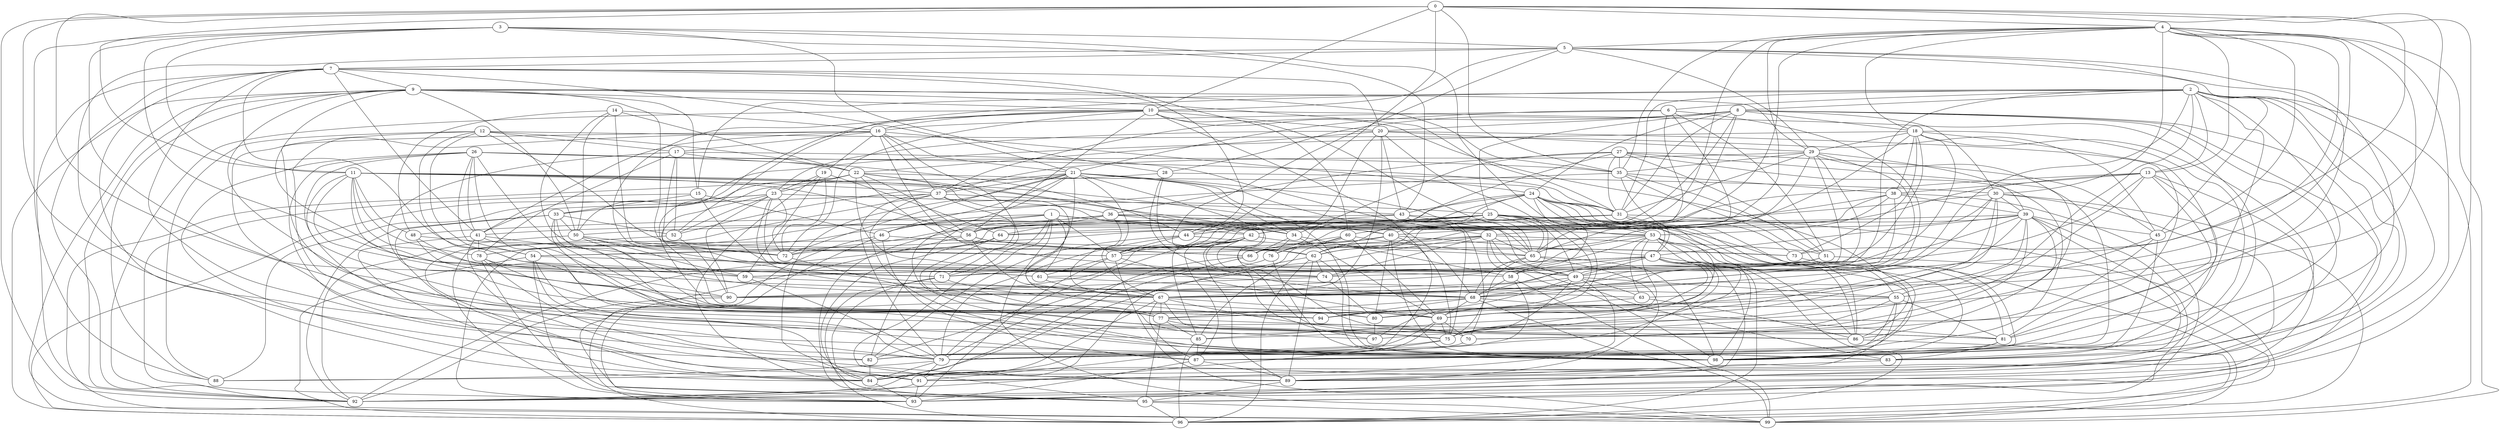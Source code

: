graph G {
"0";
"1";
"2";
"3";
"4";
"5";
"6";
"7";
"8";
"9";
"10";
"11";
"12";
"13";
"14";
"15";
"16";
"17";
"18";
"19";
"20";
"21";
"22";
"23";
"24";
"25";
"26";
"27";
"28";
"29";
"30";
"31";
"32";
"33";
"34";
"35";
"36";
"37";
"38";
"39";
"40";
"41";
"42";
"43";
"44";
"45";
"46";
"47";
"48";
"49";
"50";
"51";
"52";
"53";
"54";
"55";
"56";
"57";
"58";
"59";
"60";
"61";
"62";
"63";
"64";
"65";
"66";
"67";
"68";
"69";
"70";
"71";
"72";
"73";
"74";
"75";
"76";
"77";
"78";
"79";
"80";
"81";
"82";
"83";
"84";
"85";
"86";
"87";
"88";
"89";
"90";
"91";
"92";
"93";
"94";
"95";
"96";
"97";
"98";
"99";
    "39" -- "70";
    "54" -- "58";
    "2" -- "84";
    "26" -- "94";
    "0" -- "98";
    "11" -- "48";
    "29" -- "70";
    "38" -- "40";
    "12" -- "59";
    "40" -- "66";
    "39" -- "45";
    "41" -- "74";
    "47" -- "93";
    "12" -- "17";
    "21" -- "81";
    "20" -- "58";
    "25" -- "49";
    "4" -- "5";
    "43" -- "98";
    "26" -- "54";
    "85" -- "87";
    "1" -- "40";
    "21" -- "37";
    "4" -- "35";
    "36" -- "67";
    "0" -- "67";
    "22" -- "42";
    "29" -- "37";
    "26" -- "89";
    "24" -- "73";
    "7" -- "44";
    "42" -- "57";
    "2" -- "99";
    "8" -- "18";
    "17" -- "57";
    "30" -- "69";
    "39" -- "42";
    "64" -- "95";
    "18" -- "62";
    "77" -- "95";
    "14" -- "50";
    "3" -- "11";
    "21" -- "68";
    "10" -- "92";
    "47" -- "49";
    "21" -- "46";
    "4" -- "42";
    "62" -- "84";
    "1" -- "82";
    "48" -- "90";
    "9" -- "50";
    "8" -- "25";
    "28" -- "68";
    "27" -- "31";
    "57" -- "99";
    "33" -- "67";
    "5" -- "10";
    "57" -- "69";
    "37" -- "77";
    "32" -- "49";
    "22" -- "36";
    "39" -- "75";
    "4" -- "63";
    "36" -- "95";
    "2" -- "91";
    "5" -- "62";
    "79" -- "91";
    "54" -- "91";
    "49" -- "75";
    "11" -- "61";
    "9" -- "29";
    "77" -- "81";
    "12" -- "62";
    "4" -- "99";
    "53" -- "69";
    "43" -- "56";
    "30" -- "89";
    "65" -- "75";
    "19" -- "84";
    "91" -- "93";
    "47" -- "86";
    "58" -- "68";
    "45" -- "83";
    "5" -- "29";
    "14" -- "72";
    "81" -- "83";
    "39" -- "94";
    "26" -- "70";
    "3" -- "88";
    "43" -- "49";
    "30" -- "64";
    "31" -- "82";
    "39" -- "47";
    "5" -- "82";
    "7" -- "92";
    "46" -- "73";
    "47" -- "69";
    "68" -- "94";
    "8" -- "89";
    "58" -- "79";
    "1" -- "46";
    "6" -- "21";
    "4" -- "45";
    "29" -- "35";
    "61" -- "67";
    "16" -- "24";
    "1" -- "95";
    "78" -- "95";
    "9" -- "15";
    "40" -- "75";
    "36" -- "49";
    "54" -- "79";
    "8" -- "20";
    "19" -- "72";
    "35" -- "98";
    "44" -- "79";
    "14" -- "48";
    "18" -- "79";
    "68" -- "69";
    "68" -- "99";
    "0" -- "92";
    "7" -- "9";
    "20" -- "23";
    "51" -- "90";
    "52" -- "84";
    "50" -- "68";
    "18" -- "29";
    "77" -- "86";
    "7" -- "82";
    "14" -- "59";
    "47" -- "75";
    "71" -- "84";
    "23" -- "69";
    "32" -- "51";
    "27" -- "45";
    "33" -- "50";
    "0" -- "73";
    "23" -- "25";
    "6" -- "51";
    "11" -- "63";
    "55" -- "87";
    "38" -- "53";
    "55" -- "77";
    "12" -- "22";
    "10" -- "98";
    "21" -- "84";
    "22" -- "66";
    "43" -- "75";
    "85" -- "96";
    "62" -- "98";
    "68" -- "81";
    "15" -- "33";
    "32" -- "74";
    "9" -- "88";
    "10" -- "86";
    "27" -- "34";
    "6" -- "16";
    "60" -- "76";
    "36" -- "64";
    "52" -- "90";
    "7" -- "21";
    "22" -- "23";
    "36" -- "46";
    "13" -- "92";
    "63" -- "86";
    "78" -- "90";
    "35" -- "51";
    "74" -- "90";
    "25" -- "98";
    "38" -- "44";
    "64" -- "92";
    "13" -- "54";
    "22" -- "99";
    "41" -- "78";
    "58" -- "99";
    "67" -- "84";
    "44" -- "82";
    "0" -- "11";
    "33" -- "83";
    "83" -- "89";
    "47" -- "71";
    "25" -- "53";
    "15" -- "46";
    "2" -- "49";
    "32" -- "65";
    "56" -- "62";
    "70" -- "82";
    "71" -- "96";
    "23" -- "49";
    "87" -- "93";
    "11" -- "87";
    "25" -- "65";
    "2" -- "69";
    "13" -- "85";
    "38" -- "39";
    "42" -- "79";
    "10" -- "20";
    "16" -- "79";
    "49" -- "55";
    "51" -- "99";
    "31" -- "99";
    "32" -- "98";
    "41" -- "89";
    "9" -- "96";
    "2" -- "8";
    "20" -- "43";
    "60" -- "66";
    "34" -- "66";
    "32" -- "62";
    "22" -- "33";
    "16" -- "17";
    "4" -- "60";
    "48" -- "94";
    "11" -- "34";
    "6" -- "62";
    "86" -- "96";
    "50" -- "92";
    "11" -- "56";
    "27" -- "98";
    "56" -- "93";
    "20" -- "67";
    "53" -- "98";
    "56" -- "67";
    "25" -- "41";
    "47" -- "58";
    "22" -- "56";
    "59" -- "79";
    "39" -- "71";
    "0" -- "75";
    "35" -- "38";
    "75" -- "79";
    "39" -- "93";
    "55" -- "81";
    "89" -- "95";
    "46" -- "96";
    "47" -- "82";
    "20" -- "57";
    "62" -- "96";
    "10" -- "74";
    "2" -- "52";
    "26" -- "41";
    "0" -- "44";
    "53" -- "63";
    "27" -- "36";
    "10" -- "84";
    "59" -- "68";
    "62" -- "74";
    "95" -- "99";
    "8" -- "37";
    "35" -- "47";
    "76" -- "98";
    "16" -- "37";
    "17" -- "32";
    "31" -- "48";
    "63" -- "80";
    "9" -- "10";
    "53" -- "74";
    "20" -- "81";
    "45" -- "55";
    "16" -- "74";
    "66" -- "92";
    "67" -- "86";
    "50" -- "59";
    "24" -- "58";
    "8" -- "93";
    "2" -- "15";
    "0" -- "35";
    "33" -- "75";
    "9" -- "71";
    "1" -- "34";
    "57" -- "61";
    "60" -- "69";
    "28" -- "62";
    "81" -- "98";
    "13" -- "83";
    "26" -- "77";
    "8" -- "24";
    "65" -- "89";
    "47" -- "96";
    "0" -- "4";
    "42" -- "87";
    "5" -- "97";
    "15" -- "49";
    "2" -- "6";
    "9" -- "72";
    "23" -- "72";
    "80" -- "97";
    "11" -- "78";
    "3" -- "61";
    "24" -- "86";
    "16" -- "19";
    "30" -- "39";
    "34" -- "58";
    "79" -- "88";
    "26" -- "84";
    "16" -- "41";
    "40" -- "54";
    "4" -- "68";
    "1" -- "78";
    "51" -- "68";
    "8" -- "31";
    "17" -- "52";
    "13" -- "38";
    "17" -- "78";
    "56" -- "95";
    "40" -- "98";
    "53" -- "96";
    "69" -- "70";
    "19" -- "59";
    "3" -- "28";
    "71" -- "80";
    "10" -- "65";
    "60" -- "91";
    "26" -- "44";
    "12" -- "79";
    "25" -- "81";
    "39" -- "65";
    "31" -- "47";
    "54" -- "93";
    "1" -- "71";
    "2" -- "79";
    "67" -- "77";
    "30" -- "67";
    "44" -- "57";
    "7" -- "71";
    "42" -- "89";
    "69" -- "79";
    "16" -- "85";
    "23" -- "96";
    "19" -- "64";
    "7" -- "93";
    "24" -- "53";
    "41" -- "83";
    "3" -- "5";
    "18" -- "87";
    "10" -- "72";
    "5" -- "7";
    "3" -- "43";
    "9" -- "92";
    "23" -- "52";
    "25" -- "90";
    "34" -- "76";
    "61" -- "68";
    "31" -- "50";
    "37" -- "43";
    "11" -- "40";
    "79" -- "84";
    "75" -- "92";
    "90" -- "92";
    "4" -- "80";
    "40" -- "80";
    "54" -- "96";
    "41" -- "84";
    "9" -- "99";
    "25" -- "57";
    "21" -- "67";
    "4" -- "13";
    "45" -- "70";
    "2" -- "13";
    "82" -- "84";
    "37" -- "67";
    "87" -- "89";
    "20" -- "22";
    "13" -- "81";
    "3" -- "71";
    "43" -- "44";
    "42" -- "75";
    "14" -- "16";
    "10" -- "16";
    "21" -- "98";
    "26" -- "31";
    "42" -- "85";
    "18" -- "73";
    "69" -- "91";
    "66" -- "79";
    "37" -- "98";
    "35" -- "78";
    "1" -- "57";
    "4" -- "18";
    "26" -- "35";
    "20" -- "29";
    "16" -- "21";
    "4" -- "56";
    "22" -- "31";
    "53" -- "90";
    "29" -- "74";
    "55" -- "84";
    "67" -- "70";
    "91" -- "92";
    "46" -- "93";
    "30" -- "96";
    "2" -- "31";
    "32" -- "83";
    "33" -- "91";
    "60" -- "85";
    "23" -- "67";
    "8" -- "83";
    "27" -- "35";
    "33" -- "52";
    "2" -- "83";
    "13" -- "67";
    "9" -- "35";
    "24" -- "69";
    "39" -- "89";
    "10" -- "56";
    "49" -- "67";
    "29" -- "67";
    "12" -- "54";
    "30" -- "65";
    "55" -- "75";
    "49" -- "63";
    "21" -- "94";
    "78" -- "97";
    "0" -- "10";
    "24" -- "55";
    "33" -- "92";
    "42" -- "97";
    "47" -- "68";
    "23" -- "88";
    "22" -- "55";
    "21" -- "34";
    "15" -- "92";
    "24" -- "76";
    "6" -- "44";
    "39" -- "86";
    "7" -- "41";
    "37" -- "41";
    "11" -- "42";
    "12" -- "45";
    "53" -- "86";
    "49" -- "94";
    "65" -- "68";
    "76" -- "82";
    "18" -- "61";
    "17" -- "80";
    "43" -- "70";
    "7" -- "84";
    "24" -- "62";
    "21" -- "65";
    "32" -- "71";
    "9" -- "75";
    "60" -- "65";
    "19" -- "23";
    "34" -- "69";
    "11" -- "77";
    "29" -- "59";
    "27" -- "87";
    "72" -- "77";
    "50" -- "69";
    "8" -- "28";
    "7" -- "60";
    "77" -- "85";
    "24" -- "31";
    "14" -- "22";
    "42" -- "73";
    "1" -- "99";
    "30" -- "85";
    "18" -- "71";
    "68" -- "77";
    "8" -- "72";
    "56" -- "66";
    "24" -- "43";
    "47" -- "59";
    "21" -- "52";
    "73" -- "96";
    "17" -- "22";
    "27" -- "66";
    "31" -- "72";
    "28" -- "94";
    "74" -- "80";
    "64" -- "70";
    "48" -- "57";
    "21" -- "83";
    "65" -- "98";
    "18" -- "88";
    "2" -- "55";
    "84" -- "93";
    "36" -- "65";
    "37" -- "93";
    "2" -- "81";
    "95" -- "96";
    "7" -- "20";
    "13" -- "65";
    "29" -- "39";
    "78" -- "91";
    "18" -- "38";
    "25" -- "97";
    "53" -- "75";
    "36" -- "53";
    "49" -- "91";
    "69" -- "75";
    "67" -- "87";
    "24" -- "57";
    "23" -- "90";
    "32" -- "66";
    "53" -- "57";
    "25" -- "94";
    "5" -- "45";
    "29" -- "32";
    "3" -- "53";
    "12" -- "88";
    "25" -- "64";
    "50" -- "72";
    "31" -- "62";
    "18" -- "33";
    "6" -- "68";
    "4" -- "92";
    "5" -- "98";
    "46" -- "87";
    "57" -- "93";
    "28" -- "30";
    "29" -- "31";
    "27" -- "51";
    "37" -- "79";
    "0" -- "95";
    "62" -- "89";
    "40" -- "47";
    "8" -- "56";
    "11" -- "37";
    "38" -- "95";
    "10" -- "50";
    "8" -- "30";
    "9" -- "31";
    "38" -- "49";
    "16" -- "71";
    "67" -- "69";
    "44" -- "65";
    "21" -- "72";
    "1" -- "61";
    "25" -- "40";
    "4" -- "30";
}
